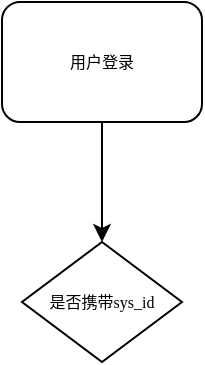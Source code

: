 <mxfile version="14.8.0" type="github">
  <diagram name="Page-1" id="74e2e168-ea6b-b213-b513-2b3c1d86103e">
    <mxGraphModel dx="1311" dy="769" grid="1" gridSize="10" guides="1" tooltips="1" connect="1" arrows="1" fold="1" page="1" pageScale="1" pageWidth="1100" pageHeight="850" background="none" math="0" shadow="0">
      <root>
        <mxCell id="0" />
        <mxCell id="1" parent="0" />
        <mxCell id="f4hfqP_OedWRUi0KsoO2-9" style="edgeStyle=orthogonalEdgeStyle;rounded=0;orthogonalLoop=1;jettySize=auto;html=1;entryX=0.5;entryY=0;entryDx=0;entryDy=0;" edge="1" parent="1" source="f4hfqP_OedWRUi0KsoO2-7" target="f4hfqP_OedWRUi0KsoO2-8">
          <mxGeometry relative="1" as="geometry" />
        </mxCell>
        <mxCell id="f4hfqP_OedWRUi0KsoO2-7" value="用户登录" style="rounded=1;whiteSpace=wrap;html=1;shadow=0;labelBackgroundColor=none;strokeWidth=1;fontFamily=Verdana;fontSize=8;align=center;" vertex="1" parent="1">
          <mxGeometry x="170" y="40" width="100" height="60" as="geometry" />
        </mxCell>
        <mxCell id="f4hfqP_OedWRUi0KsoO2-8" value="是否携带sys_id" style="rhombus;whiteSpace=wrap;html=1;rounded=0;shadow=0;labelBackgroundColor=none;strokeWidth=1;fontFamily=Verdana;fontSize=8;align=center;" vertex="1" parent="1">
          <mxGeometry x="180" y="160" width="80" height="60" as="geometry" />
        </mxCell>
      </root>
    </mxGraphModel>
  </diagram>
</mxfile>
